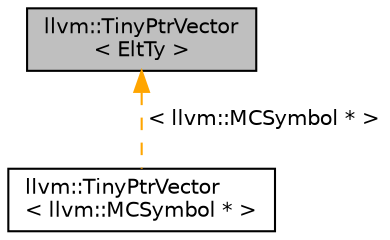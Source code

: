 digraph "llvm::TinyPtrVector&lt; EltTy &gt;"
{
 // LATEX_PDF_SIZE
  bgcolor="transparent";
  edge [fontname="Helvetica",fontsize="10",labelfontname="Helvetica",labelfontsize="10"];
  node [fontname="Helvetica",fontsize="10",shape="box"];
  Node1 [label="llvm::TinyPtrVector\l\< EltTy \>",height=0.2,width=0.4,color="black", fillcolor="grey75", style="filled", fontcolor="black",tooltip="TinyPtrVector - This class is specialized for cases where there are normally 0 or 1 element in a vect..."];
  Node1 -> Node2 [dir="back",color="orange",fontsize="10",style="dashed",label=" \< llvm::MCSymbol * \>" ,fontname="Helvetica"];
  Node2 [label="llvm::TinyPtrVector\l\< llvm::MCSymbol * \>",height=0.2,width=0.4,color="black",URL="$classllvm_1_1TinyPtrVector.html",tooltip=" "];
}
